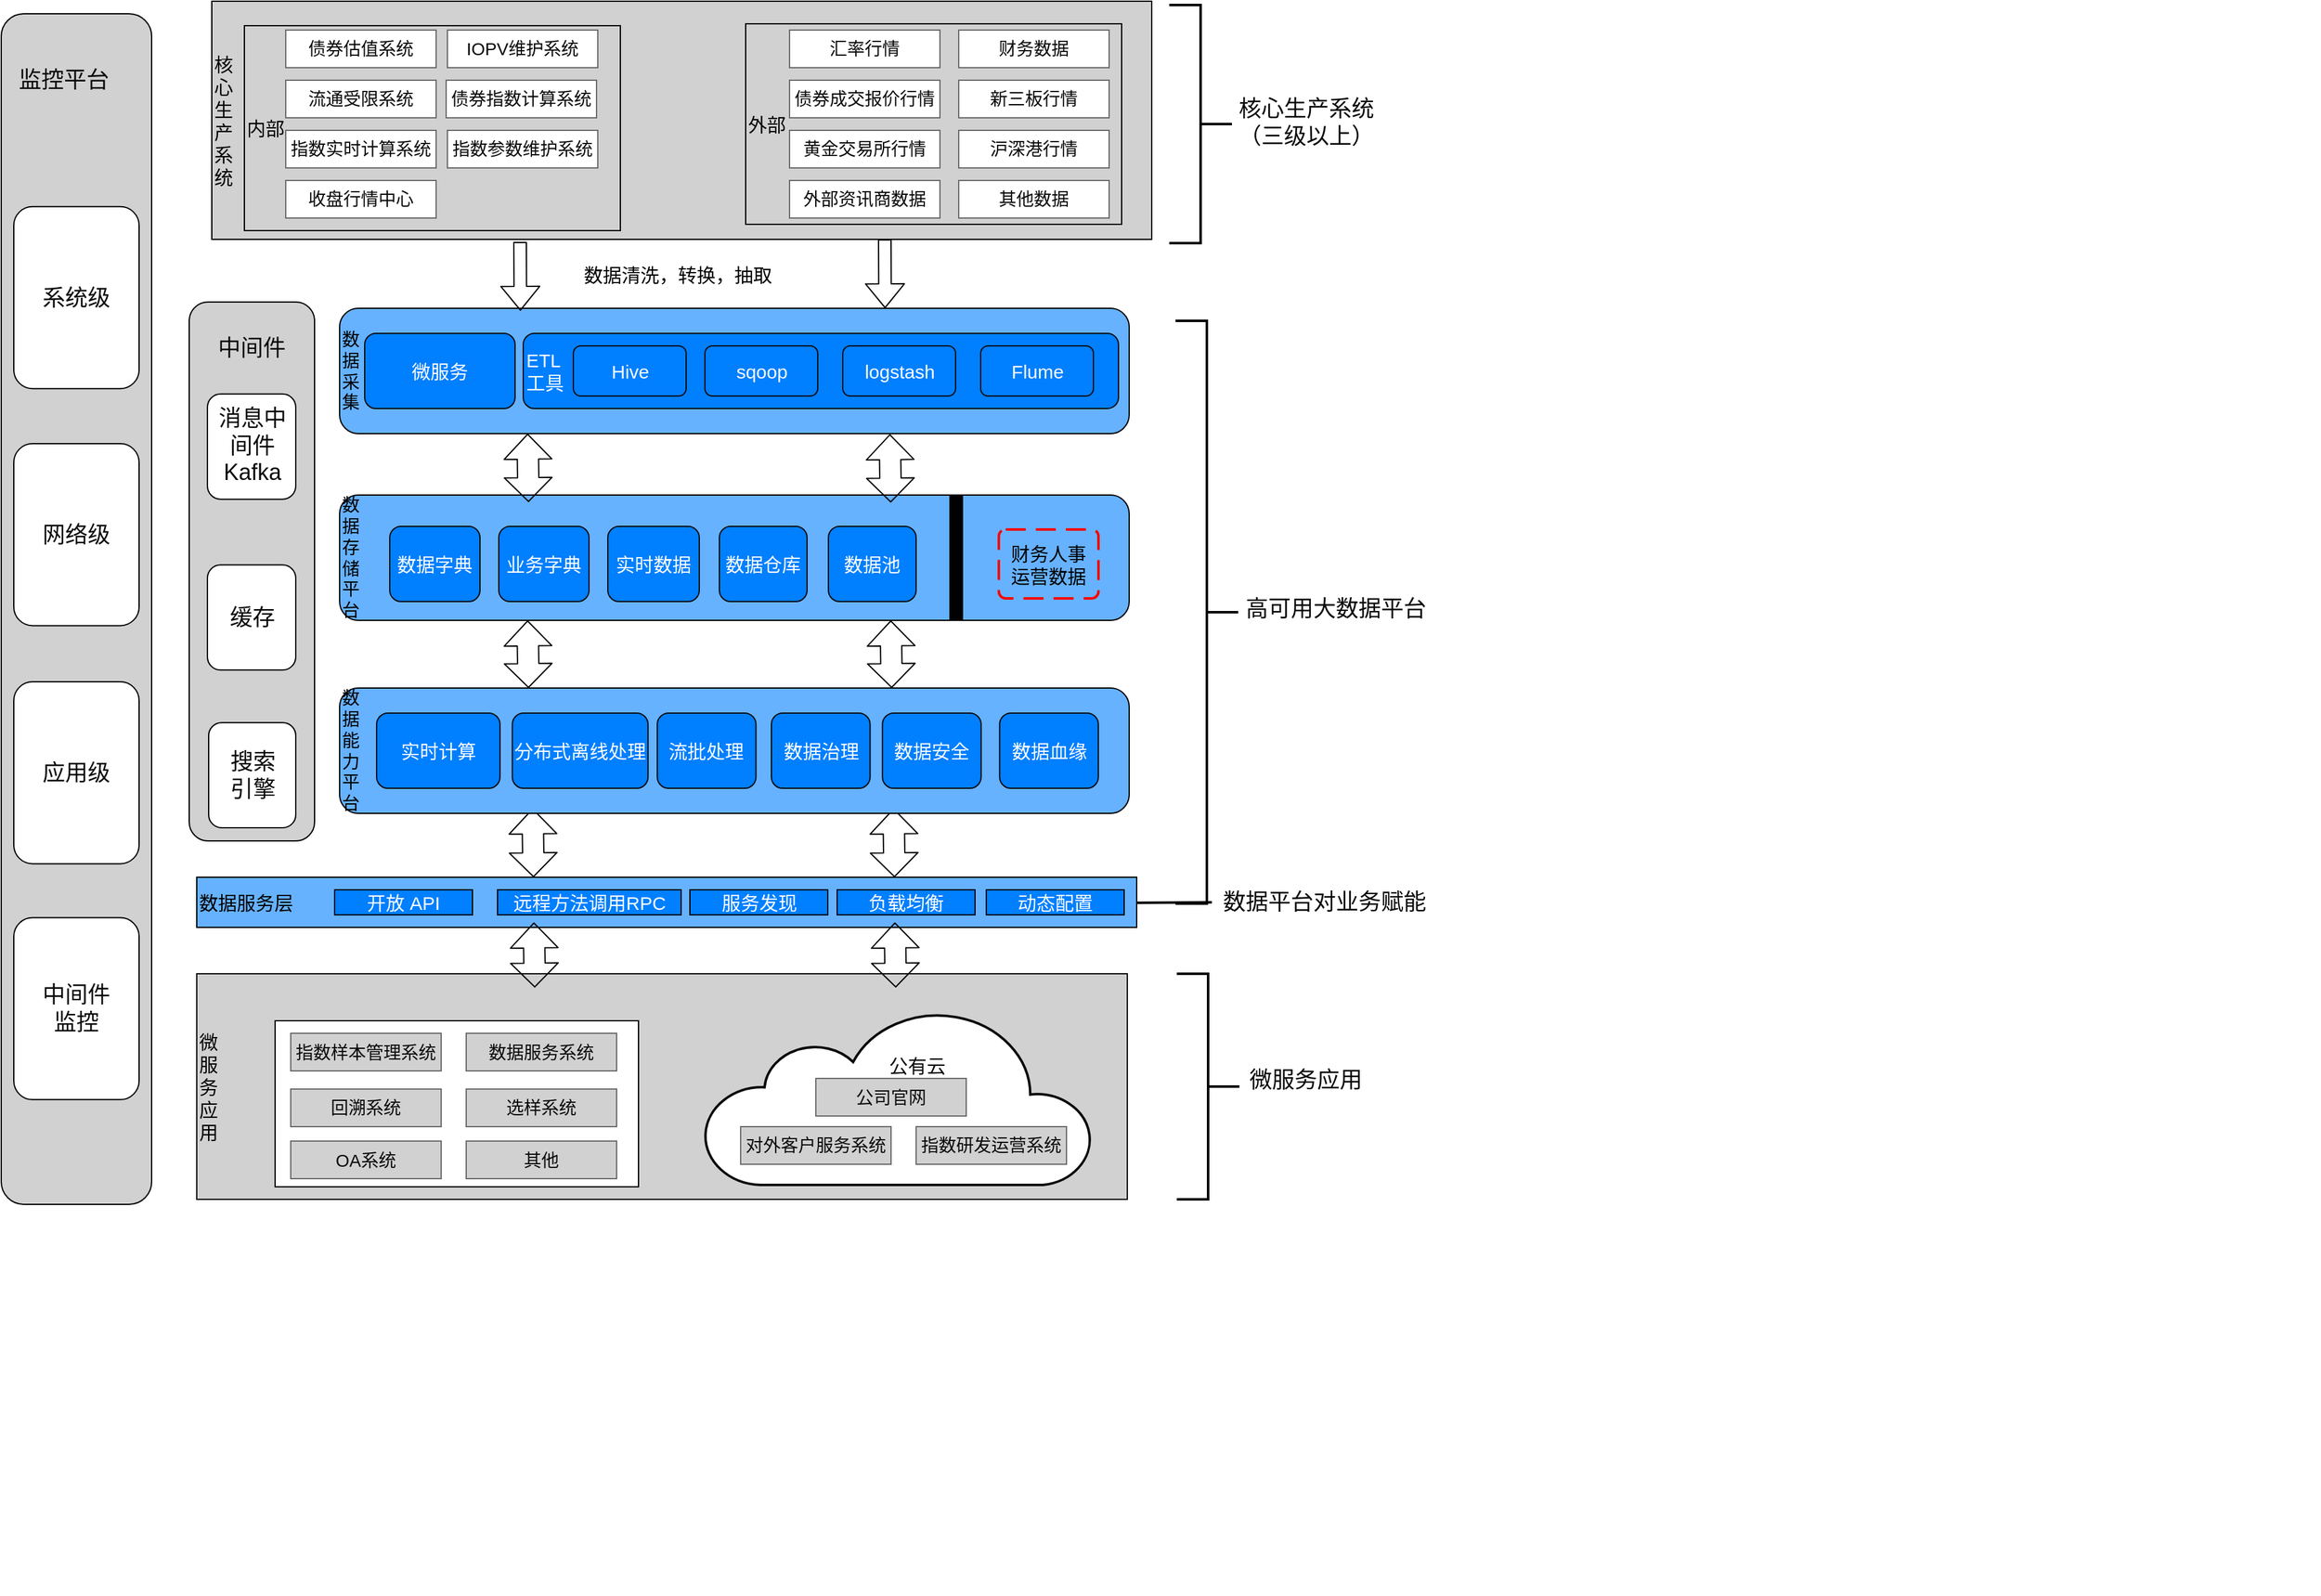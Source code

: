 <mxfile version="14.1.4" type="github"><diagram id="os-eNYwHkOxZ53K_k_VU" name="Page-1"><mxGraphModel dx="2249" dy="706" grid="1" gridSize="10" guides="1" tooltips="1" connect="1" arrows="1" fold="1" page="1" pageScale="1" pageWidth="827" pageHeight="1169" math="0" shadow="0"><root><mxCell id="0"/><mxCell id="1" parent="0"/><mxCell id="kxdeQrVuoqvsNzDHKX-h-1" value="&lt;font style=&quot;font-size: 19px&quot;&gt;&lt;br&gt;&lt;/font&gt;" style="text;html=1;strokeColor=none;fillColor=none;align=left;verticalAlign=middle;whiteSpace=wrap;rounded=0;" parent="1" vertex="1"><mxGeometry x="-110" y="1310" width="960" height="20" as="geometry"/></mxCell><mxCell id="kxdeQrVuoqvsNzDHKX-h-47" value="" style="group;fillColor=#ffffff;" parent="1" vertex="1" connectable="0"><mxGeometry x="-710" y="70" width="1850" height="950" as="geometry"/></mxCell><mxCell id="e4fa8KiVyc2qV9YPwy8P-69" value="" style="strokeWidth=2;html=1;shape=mxgraph.flowchart.annotation_2;align=left;labelPosition=right;pointerEvents=1;rounded=0;fillColor=#D1D1D1;fontColor=#FFFFFF;rotation=-180;" parent="kxdeQrVuoqvsNzDHKX-h-47" vertex="1"><mxGeometry x="937" y="245" width="50" height="465" as="geometry"/></mxCell><mxCell id="e4fa8KiVyc2qV9YPwy8P-70" value="&lt;font color=&quot;#0a0a0a&quot; style=&quot;font-size: 18px&quot;&gt;高可用大数据平台&lt;/font&gt;" style="text;html=1;fillColor=none;align=center;verticalAlign=middle;whiteSpace=wrap;rounded=0;fontColor=#FFFFFF;strokeWidth=1;fontSize=18;" parent="kxdeQrVuoqvsNzDHKX-h-47" vertex="1"><mxGeometry x="990" y="452.5" width="150" height="45" as="geometry"/></mxCell><mxCell id="e4fa8KiVyc2qV9YPwy8P-93" value="" style="group" parent="kxdeQrVuoqvsNzDHKX-h-47" vertex="1" connectable="0"><mxGeometry width="120" height="950" as="geometry"/></mxCell><mxCell id="e4fa8KiVyc2qV9YPwy8P-81" value="" style="rounded=1;whiteSpace=wrap;html=1;strokeColor=#000000;strokeWidth=1;fillColor=#D1D1D1;fontSize=18;fontColor=#FFFFFF;" parent="e4fa8KiVyc2qV9YPwy8P-93" vertex="1"><mxGeometry width="120" height="950" as="geometry"/></mxCell><mxCell id="e4fa8KiVyc2qV9YPwy8P-82" value="&lt;font color=&quot;#0a0a0a&quot;&gt;监控平台&lt;/font&gt;" style="text;html=1;strokeColor=none;fillColor=none;align=center;verticalAlign=middle;whiteSpace=wrap;rounded=0;fontSize=18;fontColor=#FFFFFF;" parent="e4fa8KiVyc2qV9YPwy8P-93" vertex="1"><mxGeometry x="10" y="35.185" width="80" height="35.185" as="geometry"/></mxCell><mxCell id="e4fa8KiVyc2qV9YPwy8P-83" value="&lt;font color=&quot;#0a0a0a&quot;&gt;系统级&lt;/font&gt;" style="rounded=1;whiteSpace=wrap;html=1;strokeColor=#000000;strokeWidth=1;fontSize=18;fontColor=#FFFFFF;fillColor=#FFFFFF;" parent="e4fa8KiVyc2qV9YPwy8P-93" vertex="1"><mxGeometry x="10" y="153.935" width="100" height="145.139" as="geometry"/></mxCell><mxCell id="e4fa8KiVyc2qV9YPwy8P-84" value="&lt;font color=&quot;#0a0a0a&quot;&gt;网络级&lt;/font&gt;" style="rounded=1;whiteSpace=wrap;html=1;strokeColor=#000000;strokeWidth=1;fontSize=18;fontColor=#FFFFFF;fillColor=#FFFFFF;" parent="e4fa8KiVyc2qV9YPwy8P-93" vertex="1"><mxGeometry x="10" y="343.056" width="100" height="145.139" as="geometry"/></mxCell><mxCell id="e4fa8KiVyc2qV9YPwy8P-85" value="&lt;font color=&quot;#0a0a0a&quot;&gt;应用级&lt;/font&gt;" style="rounded=1;whiteSpace=wrap;html=1;strokeColor=#000000;strokeWidth=1;fontSize=18;fontColor=#FFFFFF;fillColor=#FFFFFF;" parent="e4fa8KiVyc2qV9YPwy8P-93" vertex="1"><mxGeometry x="10" y="533.056" width="100" height="145.139" as="geometry"/></mxCell><mxCell id="e4fa8KiVyc2qV9YPwy8P-86" value="&lt;font color=&quot;#0a0a0a&quot;&gt;中间件&lt;br&gt;监控&lt;br&gt;&lt;/font&gt;" style="rounded=1;whiteSpace=wrap;html=1;strokeColor=#000000;strokeWidth=1;fontSize=18;fontColor=#FFFFFF;fillColor=#FFFFFF;" parent="e4fa8KiVyc2qV9YPwy8P-93" vertex="1"><mxGeometry x="10" y="721.296" width="100" height="145.139" as="geometry"/></mxCell><mxCell id="kxdeQrVuoqvsNzDHKX-h-19" value="&lt;font style=&quot;font-size: 15px;&quot;&gt;数据清洗，转换，抽取&lt;/font&gt;" style="text;html=1;strokeColor=none;fillColor=none;align=center;verticalAlign=middle;whiteSpace=wrap;rounded=0;fontSize=15;" parent="kxdeQrVuoqvsNzDHKX-h-47" vertex="1"><mxGeometry x="440" y="190" width="200" height="35" as="geometry"/></mxCell><mxCell id="kxdeQrVuoqvsNzDHKX-h-55" value="" style="group" parent="kxdeQrVuoqvsNzDHKX-h-47" vertex="1" connectable="0"><mxGeometry x="156" y="766" width="935" height="180" as="geometry"/></mxCell><mxCell id="e4fa8KiVyc2qV9YPwy8P-46" value="&lt;font style=&quot;font-size: 15px&quot;&gt;微&lt;br&gt;服&lt;br&gt;务&lt;br&gt;应&lt;br&gt;用&lt;/font&gt;" style="rounded=0;whiteSpace=wrap;html=1;strokeColor=#0A0A0A;strokeWidth=1;align=left;fillColor=#D1D1D1;" parent="kxdeQrVuoqvsNzDHKX-h-55" vertex="1"><mxGeometry width="742.5" height="180" as="geometry"/></mxCell><mxCell id="e4fa8KiVyc2qV9YPwy8P-67" value="" style="strokeWidth=2;html=1;shape=mxgraph.flowchart.annotation_2;align=left;labelPosition=right;pointerEvents=1;rounded=0;fillColor=#D1D1D1;fontColor=#FFFFFF;rotation=-180;" parent="kxdeQrVuoqvsNzDHKX-h-55" vertex="1"><mxGeometry x="782" width="50" height="180" as="geometry"/></mxCell><mxCell id="e4fa8KiVyc2qV9YPwy8P-68" value="&lt;font color=&quot;#0a0a0a&quot; style=&quot;font-size: 18px&quot;&gt;微服务应用&lt;/font&gt;" style="text;html=1;fillColor=none;align=center;verticalAlign=middle;whiteSpace=wrap;rounded=0;fontColor=#FFFFFF;strokeWidth=1;fontSize=18;" parent="kxdeQrVuoqvsNzDHKX-h-55" vertex="1"><mxGeometry x="835" y="62.5" width="100" height="45" as="geometry"/></mxCell><mxCell id="kxdeQrVuoqvsNzDHKX-h-25" value="" style="rounded=0;whiteSpace=wrap;html=1;fontSize=15;align=left;fillColor=#FFFFFF;" parent="kxdeQrVuoqvsNzDHKX-h-55" vertex="1"><mxGeometry x="62.5" y="37.5" width="290" height="132.5" as="geometry"/></mxCell><mxCell id="kxdeQrVuoqvsNzDHKX-h-34" value="" style="html=1;verticalLabelPosition=bottom;align=center;labelBackgroundColor=#ffffff;verticalAlign=top;strokeWidth=2;shadow=0;dashed=0;shape=mxgraph.ios7.icons.cloud;fontSize=15;fontColor=#FFFFFF;strokeColor=#0A0A0A;fillColor=#FFFFFF;" parent="kxdeQrVuoqvsNzDHKX-h-55" vertex="1"><mxGeometry x="405" y="28.5" width="310" height="140" as="geometry"/></mxCell><mxCell id="kxdeQrVuoqvsNzDHKX-h-36" value="&lt;font color=&quot;#0a0a0a&quot;&gt;公有云&lt;/font&gt;" style="text;html=1;strokeColor=none;fillColor=none;align=center;verticalAlign=middle;whiteSpace=wrap;rounded=0;fontSize=15;fontColor=#FFFFFF;" parent="kxdeQrVuoqvsNzDHKX-h-55" vertex="1"><mxGeometry x="515" y="62.5" width="120" height="20" as="geometry"/></mxCell><mxCell id="kxdeQrVuoqvsNzDHKX-h-12" value="&lt;font color=&quot;#0a0a0a&quot;&gt;对外客户服务系统&lt;/font&gt;" style="rounded=0;whiteSpace=wrap;html=1;strokeColor=#696969;strokeWidth=1;fontSize=14;fontColor=#FFFFFF;fillColor=#D1D1D1;" parent="kxdeQrVuoqvsNzDHKX-h-55" vertex="1"><mxGeometry x="434" y="122" width="120" height="30" as="geometry"/></mxCell><mxCell id="kxdeQrVuoqvsNzDHKX-h-14" value="&lt;font color=&quot;#0a0a0a&quot; style=&quot;font-size: 14px&quot;&gt;指数样本管理系统&lt;/font&gt;" style="rounded=0;whiteSpace=wrap;html=1;strokeColor=#696969;strokeWidth=1;fillColor=#D1D1D1;fontSize=14;fontColor=#FFFFFF;" parent="kxdeQrVuoqvsNzDHKX-h-55" vertex="1"><mxGeometry x="75" y="47.5" width="120" height="30" as="geometry"/></mxCell><mxCell id="kxdeQrVuoqvsNzDHKX-h-10" value="&lt;font color=&quot;#0a0a0a&quot; style=&quot;font-size: 14px&quot;&gt;数据服务系统&lt;/font&gt;" style="rounded=0;whiteSpace=wrap;html=1;strokeColor=#696969;strokeWidth=1;fillColor=#D1D1D1;fontSize=14;fontColor=#FFFFFF;" parent="kxdeQrVuoqvsNzDHKX-h-55" vertex="1"><mxGeometry x="215" y="47.5" width="120" height="30" as="geometry"/></mxCell><mxCell id="kxdeQrVuoqvsNzDHKX-h-7" value="&lt;font color=&quot;#0a0a0a&quot; style=&quot;font-size: 14px&quot;&gt;回溯系统&lt;/font&gt;" style="rounded=0;whiteSpace=wrap;html=1;strokeColor=#696969;strokeWidth=1;fillColor=#D1D1D1;fontSize=14;fontColor=#FFFFFF;" parent="kxdeQrVuoqvsNzDHKX-h-55" vertex="1"><mxGeometry x="75" y="92" width="120" height="30" as="geometry"/></mxCell><mxCell id="kxdeQrVuoqvsNzDHKX-h-8" value="&lt;font color=&quot;#0a0a0a&quot; style=&quot;font-size: 14px&quot;&gt;选样系统&lt;/font&gt;" style="rounded=0;whiteSpace=wrap;html=1;strokeColor=#696969;strokeWidth=1;fillColor=#D1D1D1;fontSize=14;fontColor=#FFFFFF;" parent="kxdeQrVuoqvsNzDHKX-h-55" vertex="1"><mxGeometry x="215" y="92" width="120" height="30" as="geometry"/></mxCell><mxCell id="kxdeQrVuoqvsNzDHKX-h-13" value="&lt;font color=&quot;#0a0a0a&quot; style=&quot;font-size: 14px&quot;&gt;OA系统&lt;/font&gt;" style="rounded=0;whiteSpace=wrap;html=1;strokeColor=#696969;strokeWidth=1;fillColor=#D1D1D1;fontSize=14;fontColor=#FFFFFF;" parent="kxdeQrVuoqvsNzDHKX-h-55" vertex="1"><mxGeometry x="75" y="133.5" width="120" height="30" as="geometry"/></mxCell><mxCell id="kxdeQrVuoqvsNzDHKX-h-9" value="&lt;font color=&quot;#0a0a0a&quot;&gt;其他&lt;/font&gt;" style="rounded=0;whiteSpace=wrap;html=1;strokeColor=#696969;strokeWidth=1;fillColor=#D1D1D1;fontSize=14;fontColor=#FFFFFF;" parent="kxdeQrVuoqvsNzDHKX-h-55" vertex="1"><mxGeometry x="215" y="133.5" width="120" height="30" as="geometry"/></mxCell><mxCell id="kxdeQrVuoqvsNzDHKX-h-42" value="&lt;font color=&quot;#0a0a0a&quot; style=&quot;font-size: 14px&quot;&gt;公司官网&lt;/font&gt;" style="rounded=0;whiteSpace=wrap;html=1;strokeColor=#696969;strokeWidth=1;fontSize=14;fontColor=#FFFFFF;fillColor=#D1D1D1;" parent="kxdeQrVuoqvsNzDHKX-h-55" vertex="1"><mxGeometry x="494" y="83.5" width="120" height="30" as="geometry"/></mxCell><mxCell id="EGvxIazJFTIoxt084vyy-3" value="&lt;font color=&quot;#0a0a0a&quot;&gt;指数研发运营系统&lt;/font&gt;" style="rounded=0;whiteSpace=wrap;html=1;strokeColor=#696969;strokeWidth=1;fontSize=14;fontColor=#FFFFFF;fillColor=#D1D1D1;" parent="kxdeQrVuoqvsNzDHKX-h-55" vertex="1"><mxGeometry x="574" y="122" width="120" height="30" as="geometry"/></mxCell><mxCell id="kxdeQrVuoqvsNzDHKX-h-82" value="" style="group" parent="kxdeQrVuoqvsNzDHKX-h-47" vertex="1" connectable="0"><mxGeometry x="271" y="555" width="630" height="145" as="geometry"/></mxCell><mxCell id="kxdeQrVuoqvsNzDHKX-h-102" value="" style="group" parent="kxdeQrVuoqvsNzDHKX-h-82" vertex="1" connectable="0"><mxGeometry x="153" y="79" width="288.75" height="55" as="geometry"/></mxCell><mxCell id="kxdeQrVuoqvsNzDHKX-h-103" value="" style="shape=flexArrow;endArrow=classic;startArrow=classic;html=1;entryX=0.467;entryY=1.03;entryDx=0;entryDy=0;entryPerimeter=0;width=17;endSize=6.3;" parent="kxdeQrVuoqvsNzDHKX-h-102" edge="1"><mxGeometry width="50" height="50" relative="1" as="geometry"><mxPoint x="0.713" y="55" as="sourcePoint"/><mxPoint as="targetPoint"/></mxGeometry></mxCell><mxCell id="kxdeQrVuoqvsNzDHKX-h-104" value="" style="shape=flexArrow;endArrow=classic;startArrow=classic;html=1;entryX=0.467;entryY=1.03;entryDx=0;entryDy=0;entryPerimeter=0;width=17;endSize=6.3;" parent="kxdeQrVuoqvsNzDHKX-h-102" edge="1"><mxGeometry width="50" height="50" relative="1" as="geometry"><mxPoint x="288.75" y="55" as="sourcePoint"/><mxPoint x="288.037" as="targetPoint"/></mxGeometry></mxCell><mxCell id="kxdeQrVuoqvsNzDHKX-h-95" value="" style="group" parent="kxdeQrVuoqvsNzDHKX-h-47" vertex="1" connectable="0"><mxGeometry x="270" y="235" width="630" height="100" as="geometry"/></mxCell><mxCell id="kxdeQrVuoqvsNzDHKX-h-87" value="&lt;font style=&quot;font-size: 14px&quot;&gt;数&lt;br&gt;据&lt;br&gt;采&lt;br&gt;集&lt;/font&gt;" style="rounded=1;whiteSpace=wrap;html=1;align=left;fillColor=#66B2FF;" parent="kxdeQrVuoqvsNzDHKX-h-95" vertex="1"><mxGeometry width="630" height="100" as="geometry"/></mxCell><mxCell id="kxdeQrVuoqvsNzDHKX-h-88" value="&lt;font style=&quot;font-size: 15px;&quot;&gt;微服务&lt;/font&gt;" style="rounded=1;whiteSpace=wrap;html=1;strokeColor=#0A0A0A;strokeWidth=1;fillColor=#007FFF;fontColor=#FFFFFF;fontSize=15;" parent="kxdeQrVuoqvsNzDHKX-h-95" vertex="1"><mxGeometry x="20" y="20" width="120" height="60" as="geometry"/></mxCell><mxCell id="kxdeQrVuoqvsNzDHKX-h-89" value="" style="group;fontSize=15;" parent="kxdeQrVuoqvsNzDHKX-h-95" vertex="1" connectable="0"><mxGeometry x="146.5" y="20" width="475" height="60" as="geometry"/></mxCell><mxCell id="kxdeQrVuoqvsNzDHKX-h-90" value="&lt;font style=&quot;font-size: 15px&quot;&gt;ETL&lt;br&gt;&lt;font style=&quot;font-size: 15px&quot;&gt;工具&lt;/font&gt;&lt;/font&gt;" style="rounded=1;whiteSpace=wrap;html=1;strokeColor=#0A0A0A;strokeWidth=1;align=left;fillColor=#007FFF;fontColor=#FFFFFF;" parent="kxdeQrVuoqvsNzDHKX-h-89" vertex="1"><mxGeometry width="475" height="60" as="geometry"/></mxCell><mxCell id="kxdeQrVuoqvsNzDHKX-h-91" value="Hive" style="rounded=1;whiteSpace=wrap;html=1;strokeColor=#0A0A0A;strokeWidth=1;fillColor=#007FFF;fontColor=#FFFFFF;fontSize=15;" parent="kxdeQrVuoqvsNzDHKX-h-89" vertex="1"><mxGeometry x="40" y="10" width="90" height="40" as="geometry"/></mxCell><mxCell id="kxdeQrVuoqvsNzDHKX-h-92" value="sqoop" style="rounded=1;whiteSpace=wrap;html=1;strokeColor=#0A0A0A;strokeWidth=1;fillColor=#007FFF;fontColor=#FFFFFF;fontSize=15;" parent="kxdeQrVuoqvsNzDHKX-h-89" vertex="1"><mxGeometry x="145" y="10" width="90" height="40" as="geometry"/></mxCell><mxCell id="kxdeQrVuoqvsNzDHKX-h-93" value="logstash" style="rounded=1;whiteSpace=wrap;html=1;strokeColor=#0A0A0A;strokeWidth=1;fillColor=#007FFF;fontColor=#FFFFFF;fontSize=15;" parent="kxdeQrVuoqvsNzDHKX-h-89" vertex="1"><mxGeometry x="255" y="10" width="90" height="40" as="geometry"/></mxCell><mxCell id="kxdeQrVuoqvsNzDHKX-h-94" value="Flume" style="rounded=1;whiteSpace=wrap;html=1;strokeColor=#0A0A0A;strokeWidth=1;fillColor=#007FFF;fontColor=#FFFFFF;fontSize=15;" parent="kxdeQrVuoqvsNzDHKX-h-89" vertex="1"><mxGeometry x="365" y="10" width="90" height="40" as="geometry"/></mxCell><mxCell id="kxdeQrVuoqvsNzDHKX-h-17" value="" style="shape=flexArrow;endArrow=classic;html=1;" parent="kxdeQrVuoqvsNzDHKX-h-47" edge="1"><mxGeometry width="50" height="50" relative="1" as="geometry"><mxPoint x="414" y="182" as="sourcePoint"/><mxPoint x="414.25" y="237" as="targetPoint"/></mxGeometry></mxCell><mxCell id="kxdeQrVuoqvsNzDHKX-h-96" value="" style="group" parent="kxdeQrVuoqvsNzDHKX-h-47" vertex="1" connectable="0"><mxGeometry x="168" y="-10" width="956" height="193" as="geometry"/></mxCell><mxCell id="e4fa8KiVyc2qV9YPwy8P-1" value="&lt;font style=&quot;font-size: 15px&quot;&gt;核&lt;br&gt;心&lt;br&gt;生&lt;br&gt;产&lt;br&gt;系&lt;br&gt;统&lt;/font&gt;" style="rounded=0;whiteSpace=wrap;html=1;align=left;fillColor=#D1D1D1;" parent="kxdeQrVuoqvsNzDHKX-h-96" vertex="1"><mxGeometry width="750" height="190" as="geometry"/></mxCell><mxCell id="kxdeQrVuoqvsNzDHKX-h-59" value="" style="group" parent="kxdeQrVuoqvsNzDHKX-h-96" vertex="1" connectable="0"><mxGeometry x="26" y="3" width="930" height="190" as="geometry"/></mxCell><mxCell id="e4fa8KiVyc2qV9YPwy8P-2" value="&lt;font style=&quot;font-size: 15px&quot;&gt;内部&lt;/font&gt;" style="rounded=0;whiteSpace=wrap;html=1;align=left;fillColor=#D1D1D1;" parent="kxdeQrVuoqvsNzDHKX-h-59" vertex="1"><mxGeometry y="16.5" width="300" height="163.5" as="geometry"/></mxCell><mxCell id="e4fa8KiVyc2qV9YPwy8P-3" value="&lt;font style=&quot;font-size: 15px&quot;&gt;外部&lt;/font&gt;" style="rounded=0;whiteSpace=wrap;html=1;align=left;fillColor=#D1D1D1;" parent="kxdeQrVuoqvsNzDHKX-h-59" vertex="1"><mxGeometry x="400" y="15" width="300" height="160" as="geometry"/></mxCell><mxCell id="e4fa8KiVyc2qV9YPwy8P-99" value="&lt;font color=&quot;#0a0a0a&quot; style=&quot;font-size: 14px&quot;&gt;指数实时计算系统&lt;/font&gt;" style="rounded=0;whiteSpace=wrap;html=1;strokeColor=#696969;strokeWidth=1;fontSize=14;fontColor=#FFFFFF;fillColor=#FFFFFF;" parent="kxdeQrVuoqvsNzDHKX-h-59" vertex="1"><mxGeometry x="33" y="100" width="120" height="30" as="geometry"/></mxCell><mxCell id="e4fa8KiVyc2qV9YPwy8P-100" value="&lt;font color=&quot;#0a0a0a&quot; style=&quot;font-size: 14px&quot;&gt;指数参数维护系统&lt;/font&gt;" style="rounded=0;whiteSpace=wrap;html=1;strokeColor=#696969;strokeWidth=1;fontSize=14;fontColor=#FFFFFF;fillColor=#FFFFFF;" parent="kxdeQrVuoqvsNzDHKX-h-59" vertex="1"><mxGeometry x="162" y="100" width="120" height="30" as="geometry"/></mxCell><mxCell id="e4fa8KiVyc2qV9YPwy8P-102" value="&lt;font color=&quot;#0a0a0a&quot; style=&quot;font-size: 14px&quot;&gt;收盘行情中心&lt;/font&gt;" style="rounded=0;whiteSpace=wrap;html=1;strokeColor=#696969;strokeWidth=1;fontSize=14;fontColor=#FFFFFF;fillColor=#FFFFFF;" parent="kxdeQrVuoqvsNzDHKX-h-59" vertex="1"><mxGeometry x="33" y="140" width="120" height="30" as="geometry"/></mxCell><mxCell id="e4fa8KiVyc2qV9YPwy8P-103" value="&lt;font color=&quot;#0a0a0a&quot; style=&quot;font-size: 14px&quot;&gt;流通受限系统&lt;/font&gt;" style="rounded=0;whiteSpace=wrap;html=1;strokeColor=#696969;strokeWidth=1;fontSize=14;fontColor=#FFFFFF;fillColor=#FFFFFF;" parent="kxdeQrVuoqvsNzDHKX-h-59" vertex="1"><mxGeometry x="33" y="60" width="120" height="30" as="geometry"/></mxCell><mxCell id="e4fa8KiVyc2qV9YPwy8P-104" value="&lt;font color=&quot;#0a0a0a&quot; style=&quot;font-size: 14px&quot;&gt;财务数据&lt;/font&gt;" style="rounded=0;whiteSpace=wrap;html=1;strokeColor=#696969;strokeWidth=1;fontSize=14;fontColor=#FFFFFF;fillColor=#FFFFFF;" parent="kxdeQrVuoqvsNzDHKX-h-59" vertex="1"><mxGeometry x="570" y="20" width="120" height="30" as="geometry"/></mxCell><mxCell id="e4fa8KiVyc2qV9YPwy8P-105" value="&lt;span style=&quot;color: rgba(0 , 0 , 0 , 0) ; font-family: monospace ; font-size: 0px&quot;&gt;%3CmxGraphModel%3E%3Croot%3E%3CmxCell%20id%3D%220%22%2F%3E%3CmxCell%20id%3D%221%22%20parent%3D%220%22%2F%3E%3CmxCell%20id%3D%222%22%20value%3D%22%26lt%3Bfont%20color%3D%26quot%3B%230a0a0a%26quot%3B%20style%3D%26quot%3Bfont-size%3A%2014px%26quot%3B%26gt%3B%E6%8C%87%E6%95%B0%E6%A0%B7%E6%9C%AC%E7%AE%A1%E7%90%86%E7%B3%BB%E7%BB%9F%26lt%3B%2Ffont%26gt%3B%22%20style%3D%22rounded%3D0%3BwhiteSpace%3Dwrap%3Bhtml%3D1%3BstrokeColor%3D%23696969%3BstrokeWidth%3D1%3BfillColor%3D%23D1D1D1%3BfontSize%3D14%3BfontColor%3D%23FFFFFF%3B%22%20vertex%3D%221%22%20parent%3D%221%22%3E%3CmxGeometry%20x%3D%22500%22%20y%3D%22920%22%20width%3D%22120%22%20height%3D%2230%22%20as%3D%22geometry%22%2F%3E%3C%2FmxCell%3E%3C%2Froot%3E%3C%2FmxGraphModel%3E&lt;/span&gt;&lt;font color=&quot;#0a0a0a&quot; style=&quot;font-size: 14px&quot;&gt;汇率行情&lt;/font&gt;" style="rounded=0;whiteSpace=wrap;html=1;strokeColor=#696969;strokeWidth=1;fontSize=14;fontColor=#FFFFFF;fillColor=#FFFFFF;" parent="kxdeQrVuoqvsNzDHKX-h-59" vertex="1"><mxGeometry x="435" y="20" width="120" height="30" as="geometry"/></mxCell><mxCell id="e4fa8KiVyc2qV9YPwy8P-106" value="&lt;font color=&quot;#0a0a0a&quot; style=&quot;font-size: 14px&quot;&gt;新三板行情&lt;/font&gt;" style="rounded=0;whiteSpace=wrap;html=1;strokeColor=#696969;strokeWidth=1;fontSize=14;fontColor=#FFFFFF;fillColor=#FFFFFF;" parent="kxdeQrVuoqvsNzDHKX-h-59" vertex="1"><mxGeometry x="570" y="60" width="120" height="30" as="geometry"/></mxCell><mxCell id="e4fa8KiVyc2qV9YPwy8P-107" value="&lt;font color=&quot;#0a0a0a&quot; style=&quot;font-size: 14px&quot;&gt;黄金交易所行情&lt;/font&gt;" style="rounded=0;whiteSpace=wrap;html=1;strokeColor=#696969;strokeWidth=1;fontSize=14;fontColor=#FFFFFF;fillColor=#FFFFFF;" parent="kxdeQrVuoqvsNzDHKX-h-59" vertex="1"><mxGeometry x="435" y="100" width="120" height="30" as="geometry"/></mxCell><mxCell id="e4fa8KiVyc2qV9YPwy8P-108" value="&lt;font color=&quot;#0a0a0a&quot;&gt;沪深港行情&lt;/font&gt;" style="rounded=0;whiteSpace=wrap;html=1;strokeColor=#696969;strokeWidth=1;fontSize=14;fontColor=#FFFFFF;fillColor=#FFFFFF;" parent="kxdeQrVuoqvsNzDHKX-h-59" vertex="1"><mxGeometry x="570" y="100" width="120" height="30" as="geometry"/></mxCell><mxCell id="e4fa8KiVyc2qV9YPwy8P-109" value="&lt;font color=&quot;#0a0a0a&quot; style=&quot;font-size: 14px&quot;&gt;外部资讯商数据&lt;/font&gt;" style="rounded=0;whiteSpace=wrap;html=1;strokeColor=#696969;strokeWidth=1;fontSize=14;fontColor=#FFFFFF;fillColor=#FFFFFF;" parent="kxdeQrVuoqvsNzDHKX-h-59" vertex="1"><mxGeometry x="435" y="140" width="120" height="30" as="geometry"/></mxCell><mxCell id="e4fa8KiVyc2qV9YPwy8P-110" value="&lt;font color=&quot;#0a0a0a&quot; style=&quot;font-size: 14px&quot;&gt;其他数据&lt;/font&gt;" style="rounded=0;whiteSpace=wrap;html=1;strokeColor=#696969;strokeWidth=1;fontSize=14;fontColor=#FFFFFF;fillColor=#FFFFFF;" parent="kxdeQrVuoqvsNzDHKX-h-59" vertex="1"><mxGeometry x="570" y="140" width="120" height="30" as="geometry"/></mxCell><mxCell id="e4fa8KiVyc2qV9YPwy8P-111" value="" style="strokeWidth=2;html=1;shape=mxgraph.flowchart.annotation_2;align=left;labelPosition=right;pointerEvents=1;rounded=0;fillColor=#D1D1D1;fontColor=#FFFFFF;rotation=-180;" parent="kxdeQrVuoqvsNzDHKX-h-59" vertex="1"><mxGeometry x="738" width="50" height="190" as="geometry"/></mxCell><mxCell id="kxdeQrVuoqvsNzDHKX-h-15" value="&lt;font color=&quot;#0a0a0a&quot;&gt;债券成交报价行情&lt;/font&gt;" style="rounded=0;whiteSpace=wrap;html=1;strokeColor=#696969;strokeWidth=1;fontSize=14;fontColor=#FFFFFF;fillColor=#FFFFFF;" parent="kxdeQrVuoqvsNzDHKX-h-59" vertex="1"><mxGeometry x="435" y="60" width="120" height="30" as="geometry"/></mxCell><mxCell id="kxdeQrVuoqvsNzDHKX-h-39" value="&lt;font color=&quot;#0a0a0a&quot; style=&quot;font-size: 14px;&quot;&gt;债券估值系统&lt;/font&gt;" style="rounded=0;whiteSpace=wrap;html=1;strokeColor=#696969;strokeWidth=1;fontSize=14;fontColor=#FFFFFF;fillColor=#FFFFFF;" parent="kxdeQrVuoqvsNzDHKX-h-59" vertex="1"><mxGeometry x="33" y="20" width="120" height="30" as="geometry"/></mxCell><mxCell id="kxdeQrVuoqvsNzDHKX-h-40" value="&lt;font color=&quot;#0a0a0a&quot; style=&quot;font-size: 14px;&quot;&gt;IOPV维护系统&lt;/font&gt;" style="rounded=0;whiteSpace=wrap;html=1;strokeColor=#696969;strokeWidth=1;fontSize=14;fontColor=#FFFFFF;fillColor=#FFFFFF;" parent="kxdeQrVuoqvsNzDHKX-h-59" vertex="1"><mxGeometry x="162" y="20" width="120" height="30" as="geometry"/></mxCell><mxCell id="kxdeQrVuoqvsNzDHKX-h-41" value="&lt;font color=&quot;#0a0a0a&quot; style=&quot;font-size: 14px&quot;&gt;债券指数计算系统&lt;/font&gt;" style="rounded=0;whiteSpace=wrap;html=1;strokeColor=#696969;strokeWidth=1;fontSize=14;fontColor=#FFFFFF;fillColor=#FFFFFF;" parent="kxdeQrVuoqvsNzDHKX-h-59" vertex="1"><mxGeometry x="161" y="60" width="120" height="30" as="geometry"/></mxCell><mxCell id="kxdeQrVuoqvsNzDHKX-h-97" value="" style="group" parent="kxdeQrVuoqvsNzDHKX-h-47" vertex="1" connectable="0"><mxGeometry x="150" y="230" width="100" height="430" as="geometry"/></mxCell><mxCell id="e4fa8KiVyc2qV9YPwy8P-71" value="" style="rounded=1;whiteSpace=wrap;html=1;strokeColor=#000000;strokeWidth=1;fillColor=#D1D1D1;fontSize=18;fontColor=#FFFFFF;align=left;" parent="kxdeQrVuoqvsNzDHKX-h-97" vertex="1"><mxGeometry width="100" height="430" as="geometry"/></mxCell><mxCell id="e4fa8KiVyc2qV9YPwy8P-73" value="&lt;font color=&quot;#0a0a0a&quot;&gt;缓存&lt;/font&gt;" style="rounded=1;whiteSpace=wrap;html=1;strokeColor=#000000;strokeWidth=1;fontSize=18;fontColor=#FFFFFF;fillColor=#FFFFFF;" parent="kxdeQrVuoqvsNzDHKX-h-97" vertex="1"><mxGeometry x="14.5" y="209.756" width="70.5" height="83.902" as="geometry"/></mxCell><mxCell id="e4fa8KiVyc2qV9YPwy8P-78" value="&lt;font color=&quot;#0a0a0a&quot;&gt;消息中间件&lt;br&gt;Kafka&lt;br&gt;&lt;/font&gt;" style="rounded=1;whiteSpace=wrap;html=1;strokeColor=#000000;strokeWidth=1;fontSize=18;fontColor=#FFFFFF;fillColor=#FFFFFF;" parent="kxdeQrVuoqvsNzDHKX-h-97" vertex="1"><mxGeometry x="14.5" y="73.415" width="70.5" height="83.902" as="geometry"/></mxCell><mxCell id="kxdeQrVuoqvsNzDHKX-h-53" value="&lt;font color=&quot;#0a0a0a&quot;&gt;搜索&lt;br&gt;引擎&lt;/font&gt;" style="rounded=1;whiteSpace=wrap;html=1;strokeColor=#000000;strokeWidth=1;fontSize=18;fontColor=#FFFFFF;fillColor=#FFFFFF;" parent="kxdeQrVuoqvsNzDHKX-h-97" vertex="1"><mxGeometry x="15.5" y="335.61" width="69.5" height="83.902" as="geometry"/></mxCell><mxCell id="e4fa8KiVyc2qV9YPwy8P-80" value="&lt;font color=&quot;#0a0a0a&quot;&gt;中间件&lt;/font&gt;" style="text;html=1;strokeColor=none;fillColor=none;align=center;verticalAlign=middle;whiteSpace=wrap;rounded=0;fontSize=18;fontColor=#FFFFFF;" parent="kxdeQrVuoqvsNzDHKX-h-97" vertex="1"><mxGeometry x="20.25" y="26.22" width="60" height="20.976" as="geometry"/></mxCell><mxCell id="kxdeQrVuoqvsNzDHKX-h-99" value="" style="shape=flexArrow;endArrow=classic;html=1;" parent="kxdeQrVuoqvsNzDHKX-h-47" edge="1"><mxGeometry width="50" height="50" relative="1" as="geometry"><mxPoint x="705" y="180" as="sourcePoint"/><mxPoint x="705.25" y="235" as="targetPoint"/></mxGeometry></mxCell><mxCell id="kxdeQrVuoqvsNzDHKX-h-100" value="" style="group" parent="kxdeQrVuoqvsNzDHKX-h-47" vertex="1" connectable="0"><mxGeometry x="420" y="484" width="290.5" height="54" as="geometry"/></mxCell><mxCell id="e4fa8KiVyc2qV9YPwy8P-89" value="" style="shape=flexArrow;endArrow=classic;startArrow=classic;html=1;entryX=0.467;entryY=1.03;entryDx=0;entryDy=0;entryPerimeter=0;width=17;endSize=6.3;" parent="kxdeQrVuoqvsNzDHKX-h-100" edge="1"><mxGeometry width="50" height="50" relative="1" as="geometry"><mxPoint x="0.727" y="54" as="sourcePoint"/><mxPoint as="targetPoint"/></mxGeometry></mxCell><mxCell id="e4fa8KiVyc2qV9YPwy8P-90" value="" style="shape=flexArrow;endArrow=classic;startArrow=classic;html=1;entryX=0.467;entryY=1.03;entryDx=0;entryDy=0;entryPerimeter=0;width=17;endSize=6.3;" parent="kxdeQrVuoqvsNzDHKX-h-100" edge="1"><mxGeometry width="50" height="50" relative="1" as="geometry"><mxPoint x="290.5" y="54" as="sourcePoint"/><mxPoint x="289.773" as="targetPoint"/></mxGeometry></mxCell><mxCell id="e4fa8KiVyc2qV9YPwy8P-112" value="&lt;font color=&quot;#0a0a0a&quot; style=&quot;font-size: 18px&quot;&gt;核心生产系统（三级以上）&lt;/font&gt;" style="text;html=1;fillColor=none;align=center;verticalAlign=middle;whiteSpace=wrap;rounded=0;fontColor=#FFFFFF;strokeWidth=1;fontSize=18;" parent="kxdeQrVuoqvsNzDHKX-h-47" vertex="1"><mxGeometry x="980" y="64" width="123" height="45" as="geometry"/></mxCell><mxCell id="kxdeQrVuoqvsNzDHKX-h-33" value="" style="group" parent="kxdeQrVuoqvsNzDHKX-h-47" vertex="1" connectable="0"><mxGeometry x="156" y="689" width="750" height="40" as="geometry"/></mxCell><mxCell id="kxdeQrVuoqvsNzDHKX-h-23" value="数据服务层" style="rounded=0;whiteSpace=wrap;html=1;fontSize=15;align=left;fillColor=#66B2FF;" parent="kxdeQrVuoqvsNzDHKX-h-33" vertex="1"><mxGeometry width="750" height="40" as="geometry"/></mxCell><mxCell id="kxdeQrVuoqvsNzDHKX-h-29" value="负载均衡" style="rounded=0;whiteSpace=wrap;html=1;fontSize=15;align=center;fillColor=#007FFF;fontColor=#FFFFFF;" parent="kxdeQrVuoqvsNzDHKX-h-33" vertex="1"><mxGeometry x="511" y="10" width="110" height="20" as="geometry"/></mxCell><mxCell id="kxdeQrVuoqvsNzDHKX-h-30" value="开放 API" style="rounded=0;whiteSpace=wrap;html=1;fontSize=15;align=center;fillColor=#007FFF;fontColor=#FFFFFF;" parent="kxdeQrVuoqvsNzDHKX-h-33" vertex="1"><mxGeometry x="110" y="10" width="110" height="20" as="geometry"/></mxCell><mxCell id="kxdeQrVuoqvsNzDHKX-h-32" value="远程方法调用RPC" style="rounded=0;whiteSpace=wrap;html=1;fontSize=15;align=center;fillColor=#007FFF;fontColor=#FFFFFF;" parent="kxdeQrVuoqvsNzDHKX-h-33" vertex="1"><mxGeometry x="240" y="10" width="146.5" height="20" as="geometry"/></mxCell><mxCell id="kxdeQrVuoqvsNzDHKX-h-31" value="服务发现" style="rounded=0;whiteSpace=wrap;html=1;fontSize=15;align=center;fillColor=#007FFF;fontColor=#FFFFFF;" parent="kxdeQrVuoqvsNzDHKX-h-33" vertex="1"><mxGeometry x="393.5" y="10" width="110" height="20" as="geometry"/></mxCell><mxCell id="kxdeQrVuoqvsNzDHKX-h-52" value="动态配置" style="rounded=0;whiteSpace=wrap;html=1;fontSize=15;align=center;fillColor=#007FFF;fontColor=#FFFFFF;" parent="kxdeQrVuoqvsNzDHKX-h-33" vertex="1"><mxGeometry x="630" y="10" width="110" height="20" as="geometry"/></mxCell><mxCell id="kxdeQrVuoqvsNzDHKX-h-37" value="&lt;font style=&quot;font-size: 18px&quot;&gt;数据平台对业务赋能&lt;/font&gt;" style="text;html=1;strokeColor=none;fillColor=none;align=center;verticalAlign=middle;whiteSpace=wrap;rounded=0;fontSize=15;opacity=0;fontColor=#0A0A0A;" parent="kxdeQrVuoqvsNzDHKX-h-47" vertex="1"><mxGeometry x="961" y="694" width="190" height="30" as="geometry"/></mxCell><mxCell id="kxdeQrVuoqvsNzDHKX-h-38" value="" style="endArrow=none;html=1;fontSize=15;fontColor=#0A0A0A;strokeWidth=2;" parent="kxdeQrVuoqvsNzDHKX-h-47" edge="1"><mxGeometry width="50" height="50" relative="1" as="geometry"><mxPoint x="906" y="709.41" as="sourcePoint"/><mxPoint x="966" y="709" as="targetPoint"/></mxGeometry></mxCell><mxCell id="kxdeQrVuoqvsNzDHKX-h-83" value="" style="group" parent="kxdeQrVuoqvsNzDHKX-h-47" vertex="1" connectable="0"><mxGeometry x="425" y="725" width="288.75" height="52" as="geometry"/></mxCell><mxCell id="e4fa8KiVyc2qV9YPwy8P-39" value="" style="shape=flexArrow;endArrow=classic;startArrow=classic;html=1;entryX=0.467;entryY=1.03;entryDx=0;entryDy=0;entryPerimeter=0;width=17;endSize=6.3;" parent="kxdeQrVuoqvsNzDHKX-h-83" edge="1"><mxGeometry width="50" height="50" relative="1" as="geometry"><mxPoint x="0.713" y="52" as="sourcePoint"/><mxPoint as="targetPoint"/></mxGeometry></mxCell><mxCell id="e4fa8KiVyc2qV9YPwy8P-40" value="" style="shape=flexArrow;endArrow=classic;startArrow=classic;html=1;entryX=0.467;entryY=1.03;entryDx=0;entryDy=0;entryPerimeter=0;width=17;endSize=6.3;" parent="kxdeQrVuoqvsNzDHKX-h-83" edge="1"><mxGeometry width="50" height="50" relative="1" as="geometry"><mxPoint x="288.75" y="52" as="sourcePoint"/><mxPoint x="288.037" as="targetPoint"/></mxGeometry></mxCell><mxCell id="kxdeQrVuoqvsNzDHKX-h-105" value="" style="group" parent="kxdeQrVuoqvsNzDHKX-h-47" vertex="1" connectable="0"><mxGeometry x="270" y="384" width="630" height="100" as="geometry"/></mxCell><mxCell id="e4fa8KiVyc2qV9YPwy8P-20" value="&lt;font style=&quot;font-size: 14px&quot;&gt;数&lt;br&gt;据&lt;br&gt;存&lt;br&gt;储&lt;br&gt;平&lt;br&gt;台&lt;/font&gt;" style="rounded=1;whiteSpace=wrap;html=1;align=left;fillColor=#66B2FF;" parent="kxdeQrVuoqvsNzDHKX-h-105" vertex="1"><mxGeometry width="630" height="100" as="geometry"/></mxCell><mxCell id="e4fa8KiVyc2qV9YPwy8P-31" value="数据仓库" style="rounded=1;whiteSpace=wrap;html=1;strokeColor=#0A0A0A;strokeWidth=1;fillColor=#007FFF;fontColor=#FFFFFF;fontSize=15;" parent="kxdeQrVuoqvsNzDHKX-h-105" vertex="1"><mxGeometry x="303" y="25" width="70" height="60" as="geometry"/></mxCell><mxCell id="e4fa8KiVyc2qV9YPwy8P-32" value="数据池" style="rounded=1;whiteSpace=wrap;html=1;strokeColor=#0A0A0A;strokeWidth=1;fillColor=#007FFF;fontColor=#FFFFFF;fontSize=15;" parent="kxdeQrVuoqvsNzDHKX-h-105" vertex="1"><mxGeometry x="390" y="25" width="70" height="60" as="geometry"/></mxCell><mxCell id="kxdeQrVuoqvsNzDHKX-h-50" value="数据字典" style="rounded=1;whiteSpace=wrap;html=1;strokeColor=#0A0A0A;strokeWidth=1;fillColor=#007FFF;fontColor=#FFFFFF;fontSize=15;" parent="kxdeQrVuoqvsNzDHKX-h-105" vertex="1"><mxGeometry x="40" y="25" width="72" height="60" as="geometry"/></mxCell><mxCell id="kxdeQrVuoqvsNzDHKX-h-49" value="业务字典" style="rounded=1;whiteSpace=wrap;html=1;strokeColor=#0A0A0A;strokeWidth=1;fillColor=#007FFF;fontColor=#FFFFFF;fontSize=15;" parent="kxdeQrVuoqvsNzDHKX-h-105" vertex="1"><mxGeometry x="127" y="25" width="72" height="60" as="geometry"/></mxCell><mxCell id="e4fa8KiVyc2qV9YPwy8P-30" value="实时数据" style="rounded=1;whiteSpace=wrap;html=1;strokeColor=#0A0A0A;strokeWidth=1;fillColor=#007FFF;fontColor=#FFFFFF;fontSize=15;" parent="kxdeQrVuoqvsNzDHKX-h-105" vertex="1"><mxGeometry x="214" y="25" width="73" height="60" as="geometry"/></mxCell><mxCell id="EGvxIazJFTIoxt084vyy-1" value="财务人事&#10;运营数据" style="rounded=1;arcSize=10;dashed=1;strokeColor=#ff0000;fillColor=none;gradientColor=none;dashPattern=8 4;strokeWidth=2;fontSize=15;" parent="kxdeQrVuoqvsNzDHKX-h-105" vertex="1"><mxGeometry x="526" y="27.5" width="79.5" height="55" as="geometry"/></mxCell><mxCell id="ZsS_QNauCnOyhNFqIPDe-1" value="" style="verticalLabelPosition=bottom;html=1;verticalAlign=top;align=center;shape=mxgraph.floorplan.wall;fillColor=#000000;direction=south;" vertex="1" parent="kxdeQrVuoqvsNzDHKX-h-105"><mxGeometry x="487" width="10" height="100" as="geometry"/></mxCell><mxCell id="kxdeQrVuoqvsNzDHKX-h-84" value="" style="group" parent="kxdeQrVuoqvsNzDHKX-h-47" vertex="1" connectable="0"><mxGeometry x="270" y="538" width="630" height="100" as="geometry"/></mxCell><mxCell id="e4fa8KiVyc2qV9YPwy8P-55" value="&lt;font style=&quot;font-size: 14px&quot;&gt;数&lt;br&gt;据&lt;br&gt;能&lt;br&gt;力&lt;br&gt;平&lt;br&gt;台&lt;/font&gt;" style="rounded=1;whiteSpace=wrap;html=1;align=left;fillColor=#66B2FF;" parent="kxdeQrVuoqvsNzDHKX-h-84" vertex="1"><mxGeometry width="630" height="100" as="geometry"/></mxCell><mxCell id="e4fa8KiVyc2qV9YPwy8P-56" value="实时计算" style="rounded=1;whiteSpace=wrap;html=1;strokeColor=#0A0A0A;strokeWidth=1;fillColor=#007FFF;fontColor=#FFFFFF;fontSize=15;" parent="kxdeQrVuoqvsNzDHKX-h-84" vertex="1"><mxGeometry x="29.531" y="20" width="98.438" height="60" as="geometry"/></mxCell><mxCell id="e4fa8KiVyc2qV9YPwy8P-57" value="分布式离线处理" style="rounded=1;whiteSpace=wrap;html=1;strokeColor=#0A0A0A;strokeWidth=1;fillColor=#007FFF;fontColor=#FFFFFF;fontSize=15;" parent="kxdeQrVuoqvsNzDHKX-h-84" vertex="1"><mxGeometry x="137.812" y="20" width="108.281" height="60" as="geometry"/></mxCell><mxCell id="e4fa8KiVyc2qV9YPwy8P-58" value="流批处理" style="rounded=1;whiteSpace=wrap;html=1;strokeColor=#0A0A0A;strokeWidth=1;fillColor=#007FFF;fontColor=#FFFFFF;fontSize=15;" parent="kxdeQrVuoqvsNzDHKX-h-84" vertex="1"><mxGeometry x="253.477" y="20" width="78.75" height="60" as="geometry"/></mxCell><mxCell id="e4fa8KiVyc2qV9YPwy8P-59" value="数据治理" style="rounded=1;whiteSpace=wrap;html=1;strokeColor=#0A0A0A;strokeWidth=1;fillColor=#007FFF;fontColor=#FFFFFF;fontSize=15;" parent="kxdeQrVuoqvsNzDHKX-h-84" vertex="1"><mxGeometry x="344.531" y="20" width="78.75" height="60" as="geometry"/></mxCell><mxCell id="e4fa8KiVyc2qV9YPwy8P-60" value="数据安全" style="rounded=1;whiteSpace=wrap;html=1;strokeColor=#0A0A0A;strokeWidth=1;fillColor=#007FFF;fontColor=#FFFFFF;fontSize=15;" parent="kxdeQrVuoqvsNzDHKX-h-84" vertex="1"><mxGeometry x="433.125" y="20" width="78.75" height="60" as="geometry"/></mxCell><mxCell id="kxdeQrVuoqvsNzDHKX-h-48" value="数据血缘" style="rounded=1;whiteSpace=wrap;html=1;strokeColor=#0A0A0A;strokeWidth=1;fillColor=#007FFF;fontColor=#FFFFFF;fontSize=15;" parent="kxdeQrVuoqvsNzDHKX-h-84" vertex="1"><mxGeometry x="526.641" y="20" width="78.75" height="60" as="geometry"/></mxCell><mxCell id="kxdeQrVuoqvsNzDHKX-h-101" value="" style="group" parent="kxdeQrVuoqvsNzDHKX-h-47" vertex="1" connectable="0"><mxGeometry x="420" y="335" width="289.75" height="55" as="geometry"/></mxCell><mxCell id="e4fa8KiVyc2qV9YPwy8P-91" value="" style="shape=flexArrow;endArrow=classic;startArrow=classic;html=1;entryX=0.467;entryY=1.03;entryDx=0;entryDy=0;entryPerimeter=0;width=17;endSize=6.3;sketch=0;" parent="kxdeQrVuoqvsNzDHKX-h-101" edge="1"><mxGeometry width="50" height="50" relative="1" as="geometry"><mxPoint x="0.725" y="54.593" as="sourcePoint"/><mxPoint as="targetPoint"/></mxGeometry></mxCell><mxCell id="e4fa8KiVyc2qV9YPwy8P-92" value="" style="shape=flexArrow;endArrow=classic;startArrow=classic;html=1;entryX=0.467;entryY=1.03;entryDx=0;entryDy=0;entryPerimeter=0;width=17;endSize=6.3;" parent="kxdeQrVuoqvsNzDHKX-h-101" edge="1"><mxGeometry width="50" height="50" relative="1" as="geometry"><mxPoint x="289.75" y="55" as="sourcePoint"/><mxPoint x="289.025" y="0.407" as="targetPoint"/></mxGeometry></mxCell></root></mxGraphModel></diagram></mxfile>